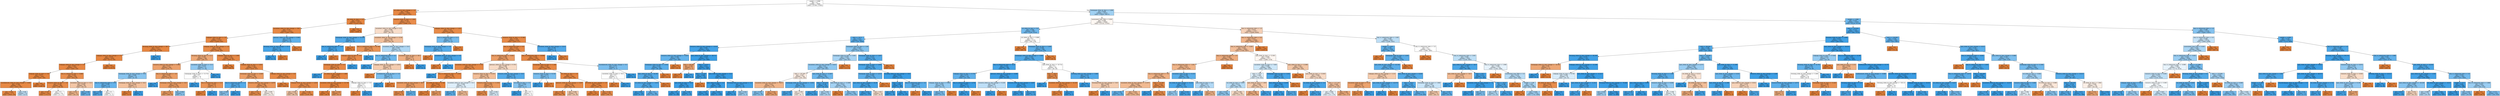 digraph Tree {
node [shape=box, style="filled", color="black"] ;
0 [label="weight <= 0.998\ngini = 0.5\nsamples = 74806\nvalue = [37403, 37403]", fillcolor="#e5813900"] ;
1 [label="url_clicks_by_days_change <= 1.0\ngini = 0.091\nsamples = 19483\nvalue = [18551, 932]", fillcolor="#e58139f2"] ;
0 -> 1 [labeldistance=2.5, labelangle=45, headlabel="True"] ;
2 [label="url_clicks_by_days <= 0.0\ngini = 0.078\nsamples = 16213\nvalue = [15555, 658]", fillcolor="#e58139f4"] ;
1 -> 2 ;
3 [label="oucontent_clicks_by_days_change <= 98.5\ngini = 0.107\nsamples = 11615\nvalue = [10957, 658]", fillcolor="#e58139f0"] ;
2 -> 3 ;
4 [label="subpage_clicks_by_days <= 2.0\ngini = 0.105\nsamples = 11597\nvalue = [10954, 643]", fillcolor="#e58139f0"] ;
3 -> 4 ;
5 [label="forumng_clicks_by_days_change <= 88.5\ngini = 0.077\nsamples = 6433\nvalue = [6174, 259]", fillcolor="#e58139f4"] ;
4 -> 5 ;
6 [label="subpage_clicks_by_days_change <= 1.0\ngini = 0.076\nsamples = 6430\nvalue = [6174, 256]", fillcolor="#e58139f4"] ;
5 -> 6 ;
7 [label="subpage_clicks_by_days_change <= 1.0\ngini = 0.092\nsamples = 5297\nvalue = [5041, 256]", fillcolor="#e58139f2"] ;
6 -> 7 ;
8 [label="subpage_clicks_by_days <= 0.0\ngini = 0.071\nsamples = 4347\nvalue = [4187, 160]", fillcolor="#e58139f5"] ;
7 -> 8 ;
9 [label="oucollaborate_clicks_by_days_change <= 0.982\ngini = 0.108\nsamples = 2782\nvalue = [2622, 160]", fillcolor="#e58139ef"] ;
8 -> 9 ;
10 [label="gini = 0.105\nsamples = 2772\nvalue = [2618, 154]", fillcolor="#e58139f0"] ;
9 -> 10 ;
11 [label="gini = 0.48\nsamples = 10\nvalue = [4, 6]", fillcolor="#399de555"] ;
9 -> 11 ;
12 [label="gini = 0.0\nsamples = 1565\nvalue = [1565, 0]", fillcolor="#e58139ff"] ;
8 -> 12 ;
13 [label="due_vs_submission_date <= 6.866\ngini = 0.182\nsamples = 950\nvalue = [854, 96]", fillcolor="#e58139e2"] ;
7 -> 13 ;
14 [label="resource_clicks_by_days <= 3.0\ngini = 0.138\nsamples = 860\nvalue = [796, 64]", fillcolor="#e58139ea"] ;
13 -> 14 ;
15 [label="gini = 0.107\nsamples = 826\nvalue = [779, 47]", fillcolor="#e58139f0"] ;
14 -> 15 ;
16 [label="gini = 0.5\nsamples = 34\nvalue = [17, 17]", fillcolor="#e5813900"] ;
14 -> 16 ;
17 [label="oucontent_clicks_by_days <= 15.5\ngini = 0.458\nsamples = 90\nvalue = [58, 32]", fillcolor="#e5813972"] ;
13 -> 17 ;
18 [label="gini = 0.413\nsamples = 79\nvalue = [56, 23]", fillcolor="#e5813996"] ;
17 -> 18 ;
19 [label="gini = 0.298\nsamples = 11\nvalue = [2, 9]", fillcolor="#399de5c6"] ;
17 -> 19 ;
20 [label="gini = 0.0\nsamples = 1133\nvalue = [1133, 0]", fillcolor="#e58139ff"] ;
6 -> 20 ;
21 [label="gini = 0.0\nsamples = 3\nvalue = [0, 3]", fillcolor="#399de5ff"] ;
5 -> 21 ;
22 [label="subpage_clicks_by_days_change <= 2.0\ngini = 0.138\nsamples = 5164\nvalue = [4780, 384]", fillcolor="#e58139eb"] ;
4 -> 22 ;
23 [label="forumng_clicks_by_days <= 11.5\ngini = 0.361\nsamples = 368\nvalue = [281, 87]", fillcolor="#e58139b0"] ;
22 -> 23 ;
24 [label="resource_clicks_by_days_change <= 0.064\ngini = 0.327\nsamples = 345\nvalue = [274, 71]", fillcolor="#e58139bd"] ;
23 -> 24 ;
25 [label="homepage_clicks_by_days_change <= 13.0\ngini = 0.408\nsamples = 14\nvalue = [4, 10]", fillcolor="#399de599"] ;
24 -> 25 ;
26 [label="due_vs_submission_date <= 12.0\ngini = 0.298\nsamples = 11\nvalue = [2, 9]", fillcolor="#399de5c6"] ;
25 -> 26 ;
27 [label="gini = 0.198\nsamples = 9\nvalue = [1, 8]", fillcolor="#399de5df"] ;
26 -> 27 ;
28 [label="gini = 0.5\nsamples = 2\nvalue = [1, 1]", fillcolor="#e5813900"] ;
26 -> 28 ;
29 [label="homepage_clicks_by_days_change <= 16.5\ngini = 0.444\nsamples = 3\nvalue = [2, 1]", fillcolor="#e581397f"] ;
25 -> 29 ;
30 [label="gini = 0.0\nsamples = 2\nvalue = [2, 0]", fillcolor="#e58139ff"] ;
29 -> 30 ;
31 [label="gini = 0.0\nsamples = 1\nvalue = [0, 1]", fillcolor="#399de5ff"] ;
29 -> 31 ;
32 [label="due_vs_submission_date <= -3.0\ngini = 0.301\nsamples = 331\nvalue = [270, 61]", fillcolor="#e58139c5"] ;
24 -> 32 ;
33 [label="gini = 0.0\nsamples = 3\nvalue = [0, 3]", fillcolor="#399de5ff"] ;
32 -> 33 ;
34 [label="homepage_clicks_by_days_change <= 26.5\ngini = 0.291\nsamples = 328\nvalue = [270, 58]", fillcolor="#e58139c8"] ;
32 -> 34 ;
35 [label="gini = 0.276\nsamples = 321\nvalue = [268, 53]", fillcolor="#e58139cd"] ;
34 -> 35 ;
36 [label="gini = 0.408\nsamples = 7\nvalue = [2, 5]", fillcolor="#399de599"] ;
34 -> 36 ;
37 [label="oucontent_clicks_by_days <= 12.5\ngini = 0.423\nsamples = 23\nvalue = [7, 16]", fillcolor="#399de58f"] ;
23 -> 37 ;
38 [label="homepage_clicks_by_days <= 15.723\ngini = 0.5\nsamples = 14\nvalue = [7, 7]", fillcolor="#e5813900"] ;
37 -> 38 ;
39 [label="gini = 0.0\nsamples = 6\nvalue = [0, 6]", fillcolor="#399de5ff"] ;
38 -> 39 ;
40 [label="due_vs_submission_date <= 12.0\ngini = 0.219\nsamples = 8\nvalue = [7, 1]", fillcolor="#e58139db"] ;
38 -> 40 ;
41 [label="gini = 0.0\nsamples = 7\nvalue = [7, 0]", fillcolor="#e58139ff"] ;
40 -> 41 ;
42 [label="gini = 0.0\nsamples = 1\nvalue = [0, 1]", fillcolor="#399de5ff"] ;
40 -> 42 ;
43 [label="gini = 0.0\nsamples = 9\nvalue = [0, 9]", fillcolor="#399de5ff"] ;
37 -> 43 ;
44 [label="subpage_clicks_by_days <= 2.999\ngini = 0.116\nsamples = 4796\nvalue = [4499, 297]", fillcolor="#e58139ee"] ;
22 -> 44 ;
45 [label="gini = 0.0\nsamples = 966\nvalue = [966, 0]", fillcolor="#e58139ff"] ;
44 -> 45 ;
46 [label="subpage_clicks_by_days <= 3.003\ngini = 0.143\nsamples = 3830\nvalue = [3533, 297]", fillcolor="#e58139ea"] ;
44 -> 46 ;
47 [label="homepage_clicks_by_days <= 4.049\ngini = 0.301\nsamples = 304\nvalue = [248, 56]", fillcolor="#e58139c5"] ;
46 -> 47 ;
48 [label="due_vs_submission_date <= 1.5\ngini = 0.219\nsamples = 16\nvalue = [2, 14]", fillcolor="#399de5db"] ;
47 -> 48 ;
49 [label="gini = 0.408\nsamples = 7\nvalue = [2, 5]", fillcolor="#399de599"] ;
48 -> 49 ;
50 [label="gini = 0.0\nsamples = 9\nvalue = [0, 9]", fillcolor="#399de5ff"] ;
48 -> 50 ;
51 [label="resource_clicks_by_days_change <= 4.978\ngini = 0.249\nsamples = 288\nvalue = [246, 42]", fillcolor="#e58139d3"] ;
47 -> 51 ;
52 [label="gini = 0.157\nsamples = 244\nvalue = [223, 21]", fillcolor="#e58139e7"] ;
51 -> 52 ;
53 [label="gini = 0.499\nsamples = 44\nvalue = [23, 21]", fillcolor="#e5813916"] ;
51 -> 53 ;
54 [label="subpage_clicks_by_days_change <= 4.0\ngini = 0.127\nsamples = 3526\nvalue = [3285, 241]", fillcolor="#e58139ec"] ;
46 -> 54 ;
55 [label="gini = 0.0\nsamples = 650\nvalue = [650, 0]", fillcolor="#e58139ff"] ;
54 -> 55 ;
56 [label="subpage_clicks_by_days_change <= 4.003\ngini = 0.154\nsamples = 2876\nvalue = [2635, 241]", fillcolor="#e58139e8"] ;
54 -> 56 ;
57 [label="gini = 0.458\nsamples = 149\nvalue = [96, 53]", fillcolor="#e5813972"] ;
56 -> 57 ;
58 [label="gini = 0.128\nsamples = 2727\nvalue = [2539, 188]", fillcolor="#e58139ec"] ;
56 -> 58 ;
59 [label="glossary_clicks_by_days_change <= 0.985\ngini = 0.278\nsamples = 18\nvalue = [3, 15]", fillcolor="#399de5cc"] ;
3 -> 59 ;
60 [label="forumng_clicks_by_days_change <= 67.0\ngini = 0.117\nsamples = 16\nvalue = [1, 15]", fillcolor="#399de5ee"] ;
59 -> 60 ;
61 [label="gini = 0.0\nsamples = 15\nvalue = [0, 15]", fillcolor="#399de5ff"] ;
60 -> 61 ;
62 [label="gini = 0.0\nsamples = 1\nvalue = [1, 0]", fillcolor="#e58139ff"] ;
60 -> 62 ;
63 [label="gini = 0.0\nsamples = 2\nvalue = [2, 0]", fillcolor="#e58139ff"] ;
59 -> 63 ;
64 [label="gini = 0.0\nsamples = 4598\nvalue = [4598, 0]", fillcolor="#e58139ff"] ;
2 -> 64 ;
65 [label="resource_clicks_by_days <= 1.001\ngini = 0.154\nsamples = 3270\nvalue = [2996, 274]", fillcolor="#e58139e8"] ;
1 -> 65 ;
66 [label="oucontent_clicks_by_days_change <= 4.5\ngini = 0.488\nsamples = 104\nvalue = [60, 44]", fillcolor="#e5813944"] ;
65 -> 66 ;
67 [label="homepage_clicks_by_days_change <= 23.109\ngini = 0.208\nsamples = 17\nvalue = [2, 15]", fillcolor="#399de5dd"] ;
66 -> 67 ;
68 [label="due_vs_submission_date <= 15.0\ngini = 0.117\nsamples = 16\nvalue = [1, 15]", fillcolor="#399de5ee"] ;
67 -> 68 ;
69 [label="gini = 0.0\nsamples = 15\nvalue = [0, 15]", fillcolor="#399de5ff"] ;
68 -> 69 ;
70 [label="gini = 0.0\nsamples = 1\nvalue = [1, 0]", fillcolor="#e58139ff"] ;
68 -> 70 ;
71 [label="gini = 0.0\nsamples = 1\nvalue = [1, 0]", fillcolor="#e58139ff"] ;
67 -> 71 ;
72 [label="oucontent_clicks_by_days_change <= 12.94\ngini = 0.444\nsamples = 87\nvalue = [58, 29]", fillcolor="#e581397f"] ;
66 -> 72 ;
73 [label="due_vs_submission_date <= 10.744\ngini = 0.233\nsamples = 52\nvalue = [45, 7]", fillcolor="#e58139d7"] ;
72 -> 73 ;
74 [label="subpage_clicks_by_days <= 9.0\ngini = 0.15\nsamples = 49\nvalue = [45, 4]", fillcolor="#e58139e8"] ;
73 -> 74 ;
75 [label="homepage_clicks_by_days <= 3.5\ngini = 0.117\nsamples = 48\nvalue = [45, 3]", fillcolor="#e58139ee"] ;
74 -> 75 ;
76 [label="gini = 0.0\nsamples = 1\nvalue = [0, 1]", fillcolor="#399de5ff"] ;
75 -> 76 ;
77 [label="url_clicks_by_days_change <= 1.988\ngini = 0.081\nsamples = 47\nvalue = [45, 2]", fillcolor="#e58139f4"] ;
75 -> 77 ;
78 [label="oucontent_clicks_by_days_change <= 10.756\ngini = 0.043\nsamples = 45\nvalue = [44, 1]", fillcolor="#e58139f9"] ;
77 -> 78 ;
79 [label="gini = 0.0\nsamples = 38\nvalue = [38, 0]", fillcolor="#e58139ff"] ;
78 -> 79 ;
80 [label="gini = 0.245\nsamples = 7\nvalue = [6, 1]", fillcolor="#e58139d4"] ;
78 -> 80 ;
81 [label="subpage_clicks_by_days <= 3.0\ngini = 0.5\nsamples = 2\nvalue = [1, 1]", fillcolor="#e5813900"] ;
77 -> 81 ;
82 [label="gini = 0.0\nsamples = 1\nvalue = [1, 0]", fillcolor="#e58139ff"] ;
81 -> 82 ;
83 [label="gini = 0.0\nsamples = 1\nvalue = [0, 1]", fillcolor="#399de5ff"] ;
81 -> 83 ;
84 [label="gini = 0.0\nsamples = 1\nvalue = [0, 1]", fillcolor="#399de5ff"] ;
74 -> 84 ;
85 [label="gini = 0.0\nsamples = 3\nvalue = [0, 3]", fillcolor="#399de5ff"] ;
73 -> 85 ;
86 [label="oucontent_clicks_by_days_change <= 33.0\ngini = 0.467\nsamples = 35\nvalue = [13, 22]", fillcolor="#399de568"] ;
72 -> 86 ;
87 [label="due_vs_submission_date <= 4.5\ngini = 0.33\nsamples = 24\nvalue = [5, 19]", fillcolor="#399de5bc"] ;
86 -> 87 ;
88 [label="gini = 0.0\nsamples = 16\nvalue = [0, 16]", fillcolor="#399de5ff"] ;
87 -> 88 ;
89 [label="subpage_clicks_by_days_change <= 4.935\ngini = 0.469\nsamples = 8\nvalue = [5, 3]", fillcolor="#e5813966"] ;
87 -> 89 ;
90 [label="gini = 0.0\nsamples = 4\nvalue = [4, 0]", fillcolor="#e58139ff"] ;
89 -> 90 ;
91 [label="oucollaborate_clicks_by_days <= 2.0\ngini = 0.375\nsamples = 4\nvalue = [1, 3]", fillcolor="#399de5aa"] ;
89 -> 91 ;
92 [label="gini = 0.0\nsamples = 3\nvalue = [0, 3]", fillcolor="#399de5ff"] ;
91 -> 92 ;
93 [label="gini = 0.0\nsamples = 1\nvalue = [1, 0]", fillcolor="#e58139ff"] ;
91 -> 93 ;
94 [label="oucontent_clicks_by_days <= 49.5\ngini = 0.397\nsamples = 11\nvalue = [8, 3]", fillcolor="#e581399f"] ;
86 -> 94 ;
95 [label="gini = 0.0\nsamples = 8\nvalue = [8, 0]", fillcolor="#e58139ff"] ;
94 -> 95 ;
96 [label="gini = 0.0\nsamples = 3\nvalue = [0, 3]", fillcolor="#399de5ff"] ;
94 -> 96 ;
97 [label="subpage_clicks_by_days_change <= 1.022\ngini = 0.135\nsamples = 3166\nvalue = [2936, 230]", fillcolor="#e58139eb"] ;
65 -> 97 ;
98 [label="due_vs_submission_date <= 11.5\ngini = 0.36\nsamples = 17\nvalue = [4, 13]", fillcolor="#399de5b1"] ;
97 -> 98 ;
99 [label="homepage_clicks_by_days_change <= 2.0\ngini = 0.231\nsamples = 15\nvalue = [2, 13]", fillcolor="#399de5d8"] ;
98 -> 99 ;
100 [label="gini = 0.0\nsamples = 1\nvalue = [1, 0]", fillcolor="#e58139ff"] ;
99 -> 100 ;
101 [label="oucontent_clicks_by_days_change <= 3.0\ngini = 0.133\nsamples = 14\nvalue = [1, 13]", fillcolor="#399de5eb"] ;
99 -> 101 ;
102 [label="gini = 0.0\nsamples = 1\nvalue = [1, 0]", fillcolor="#e58139ff"] ;
101 -> 102 ;
103 [label="gini = 0.0\nsamples = 13\nvalue = [0, 13]", fillcolor="#399de5ff"] ;
101 -> 103 ;
104 [label="gini = 0.0\nsamples = 2\nvalue = [2, 0]", fillcolor="#e58139ff"] ;
98 -> 104 ;
105 [label="resource_clicks_by_days <= 37.965\ngini = 0.128\nsamples = 3149\nvalue = [2932, 217]", fillcolor="#e58139ec"] ;
97 -> 105 ;
106 [label="due_vs_submission_date <= 0.0\ngini = 0.124\nsamples = 3140\nvalue = [2931, 209]", fillcolor="#e58139ed"] ;
105 -> 106 ;
107 [label="due_vs_submission_date <= -0.001\ngini = 0.299\nsamples = 290\nvalue = [237, 53]", fillcolor="#e58139c6"] ;
106 -> 107 ;
108 [label="oucontent_clicks_by_days_change <= 1.759\ngini = 0.125\nsamples = 194\nvalue = [181, 13]", fillcolor="#e58139ed"] ;
107 -> 108 ;
109 [label="gini = 0.0\nsamples = 2\nvalue = [0, 2]", fillcolor="#399de5ff"] ;
108 -> 109 ;
110 [label="due_vs_submission_date <= -2.935\ngini = 0.108\nsamples = 192\nvalue = [181, 11]", fillcolor="#e58139f0"] ;
108 -> 110 ;
111 [label="oucontent_clicks_by_days_change <= 40.5\ngini = 0.291\nsamples = 51\nvalue = [42, 9]", fillcolor="#e58139c8"] ;
110 -> 111 ;
112 [label="gini = 0.162\nsamples = 45\nvalue = [41, 4]", fillcolor="#e58139e6"] ;
111 -> 112 ;
113 [label="gini = 0.278\nsamples = 6\nvalue = [1, 5]", fillcolor="#399de5cc"] ;
111 -> 113 ;
114 [label="url_clicks_by_days <= 3.749\ngini = 0.028\nsamples = 141\nvalue = [139, 2]", fillcolor="#e58139fb"] ;
110 -> 114 ;
115 [label="gini = 0.015\nsamples = 135\nvalue = [134, 1]", fillcolor="#e58139fd"] ;
114 -> 115 ;
116 [label="gini = 0.278\nsamples = 6\nvalue = [5, 1]", fillcolor="#e58139cc"] ;
114 -> 116 ;
117 [label="glossary_clicks_by_days_change <= 0.761\ngini = 0.486\nsamples = 96\nvalue = [56, 40]", fillcolor="#e5813949"] ;
107 -> 117 ;
118 [label="resource_clicks_by_days <= 8.102\ngini = 0.439\nsamples = 80\nvalue = [54, 26]", fillcolor="#e5813984"] ;
117 -> 118 ;
119 [label="oucontent_clicks_by_days_change <= 25.5\ngini = 0.496\nsamples = 33\nvalue = [15, 18]", fillcolor="#399de52a"] ;
118 -> 119 ;
120 [label="gini = 0.245\nsamples = 14\nvalue = [2, 12]", fillcolor="#399de5d4"] ;
119 -> 120 ;
121 [label="gini = 0.432\nsamples = 19\nvalue = [13, 6]", fillcolor="#e5813989"] ;
119 -> 121 ;
122 [label="resource_clicks_by_days <= 11.924\ngini = 0.282\nsamples = 47\nvalue = [39, 8]", fillcolor="#e58139cb"] ;
118 -> 122 ;
123 [label="gini = 0.145\nsamples = 38\nvalue = [35, 3]", fillcolor="#e58139e9"] ;
122 -> 123 ;
124 [label="gini = 0.494\nsamples = 9\nvalue = [4, 5]", fillcolor="#399de533"] ;
122 -> 124 ;
125 [label="resource_clicks_by_days_change <= 10.5\ngini = 0.219\nsamples = 16\nvalue = [2, 14]", fillcolor="#399de5db"] ;
117 -> 125 ;
126 [label="gini = 0.0\nsamples = 9\nvalue = [0, 9]", fillcolor="#399de5ff"] ;
125 -> 126 ;
127 [label="url_clicks_by_days <= 3.5\ngini = 0.408\nsamples = 7\nvalue = [2, 5]", fillcolor="#399de599"] ;
125 -> 127 ;
128 [label="gini = 0.0\nsamples = 3\nvalue = [0, 3]", fillcolor="#399de5ff"] ;
127 -> 128 ;
129 [label="gini = 0.5\nsamples = 4\nvalue = [2, 2]", fillcolor="#e5813900"] ;
127 -> 129 ;
130 [label="due_vs_submission_date <= 18.984\ngini = 0.103\nsamples = 2850\nvalue = [2694, 156]", fillcolor="#e58139f0"] ;
106 -> 130 ;
131 [label="homepage_clicks_by_days <= 1.148\ngini = 0.102\nsamples = 2846\nvalue = [2693, 153]", fillcolor="#e58139f1"] ;
130 -> 131 ;
132 [label="resource_clicks_by_days <= 6.158\ngini = 0.375\nsamples = 4\nvalue = [1, 3]", fillcolor="#399de5aa"] ;
131 -> 132 ;
133 [label="gini = 0.0\nsamples = 3\nvalue = [0, 3]", fillcolor="#399de5ff"] ;
132 -> 133 ;
134 [label="gini = 0.0\nsamples = 1\nvalue = [1, 0]", fillcolor="#e58139ff"] ;
132 -> 134 ;
135 [label="url_clicks_by_days <= 1.0\ngini = 0.1\nsamples = 2842\nvalue = [2692, 150]", fillcolor="#e58139f1"] ;
131 -> 135 ;
136 [label="glossary_clicks_by_days_change <= 0.997\ngini = 0.155\nsamples = 934\nvalue = [855, 79]", fillcolor="#e58139e7"] ;
135 -> 136 ;
137 [label="gini = 0.125\nsamples = 880\nvalue = [821, 59]", fillcolor="#e58139ed"] ;
136 -> 137 ;
138 [label="gini = 0.466\nsamples = 54\nvalue = [34, 20]", fillcolor="#e5813969"] ;
136 -> 138 ;
139 [label="url_clicks_by_days_change <= 2.0\ngini = 0.072\nsamples = 1908\nvalue = [1837, 71]", fillcolor="#e58139f5"] ;
135 -> 139 ;
140 [label="gini = 0.0\nsamples = 1077\nvalue = [1077, 0]", fillcolor="#e58139ff"] ;
139 -> 140 ;
141 [label="gini = 0.156\nsamples = 831\nvalue = [760, 71]", fillcolor="#e58139e7"] ;
139 -> 141 ;
142 [label="oucollaborate_clicks_by_days_change <= 0.5\ngini = 0.375\nsamples = 4\nvalue = [1, 3]", fillcolor="#399de5aa"] ;
130 -> 142 ;
143 [label="oucontent_clicks_by_days <= 93.5\ngini = 0.5\nsamples = 2\nvalue = [1, 1]", fillcolor="#e5813900"] ;
142 -> 143 ;
144 [label="gini = 0.0\nsamples = 1\nvalue = [1, 0]", fillcolor="#e58139ff"] ;
143 -> 144 ;
145 [label="gini = 0.0\nsamples = 1\nvalue = [0, 1]", fillcolor="#399de5ff"] ;
143 -> 145 ;
146 [label="gini = 0.0\nsamples = 2\nvalue = [0, 2]", fillcolor="#399de5ff"] ;
142 -> 146 ;
147 [label="oucontent_clicks_by_days_change <= 210.0\ngini = 0.198\nsamples = 9\nvalue = [1, 8]", fillcolor="#399de5df"] ;
105 -> 147 ;
148 [label="gini = 0.0\nsamples = 8\nvalue = [0, 8]", fillcolor="#399de5ff"] ;
147 -> 148 ;
149 [label="gini = 0.0\nsamples = 1\nvalue = [1, 0]", fillcolor="#e58139ff"] ;
147 -> 149 ;
150 [label="homepage_clicks_by_days <= 5.999\ngini = 0.449\nsamples = 55323\nvalue = [18852, 36471]", fillcolor="#399de57b"] ;
0 -> 150 [labeldistance=2.5, labelangle=-45, headlabel="False"] ;
151 [label="assessment_type_TMA <= 0.004\ngini = 0.499\nsamples = 23484\nvalue = [12132, 11352]", fillcolor="#e5813910"] ;
150 -> 151 ;
152 [label="url_clicks_by_days <= 0.0\ngini = 0.346\nsamples = 5807\nvalue = [1293, 4514]", fillcolor="#399de5b6"] ;
151 -> 152 ;
153 [label="date <= 141.5\ngini = 0.257\nsamples = 4637\nvalue = [701, 3936]", fillcolor="#399de5d2"] ;
152 -> 153 ;
154 [label="resource_clicks_by_days_change <= -0.016\ngini = 0.091\nsamples = 2610\nvalue = [125, 2485]", fillcolor="#399de5f2"] ;
153 -> 154 ;
155 [label="resource_clicks_by_days_change <= -0.992\ngini = 0.296\nsamples = 593\nvalue = [107, 486]", fillcolor="#399de5c7"] ;
154 -> 155 ;
156 [label="homepage_clicks_by_days <= 5.054\ngini = 0.245\nsamples = 567\nvalue = [81, 486]", fillcolor="#399de5d4"] ;
155 -> 156 ;
157 [label="quiz_clicks_by_days <= 34.305\ngini = 0.215\nsamples = 554\nvalue = [68, 486]", fillcolor="#399de5db"] ;
156 -> 157 ;
158 [label="url_clicks_by_days_change <= -0.935\ngini = 0.201\nsamples = 548\nvalue = [62, 486]", fillcolor="#399de5de"] ;
157 -> 158 ;
159 [label="gini = 0.067\nsamples = 260\nvalue = [9, 251]", fillcolor="#399de5f6"] ;
158 -> 159 ;
160 [label="gini = 0.3\nsamples = 288\nvalue = [53, 235]", fillcolor="#399de5c5"] ;
158 -> 160 ;
161 [label="gini = 0.0\nsamples = 6\nvalue = [6, 0]", fillcolor="#e58139ff"] ;
157 -> 161 ;
162 [label="gini = 0.0\nsamples = 13\nvalue = [13, 0]", fillcolor="#e58139ff"] ;
156 -> 162 ;
163 [label="gini = 0.0\nsamples = 26\nvalue = [26, 0]", fillcolor="#e58139ff"] ;
155 -> 163 ;
164 [label="quiz_clicks_by_days_change <= -39.711\ngini = 0.018\nsamples = 2017\nvalue = [18, 1999]", fillcolor="#399de5fd"] ;
154 -> 164 ;
165 [label="date <= 90.392\ngini = 0.346\nsamples = 9\nvalue = [7, 2]", fillcolor="#e58139b6"] ;
164 -> 165 ;
166 [label="gini = 0.0\nsamples = 7\nvalue = [7, 0]", fillcolor="#e58139ff"] ;
165 -> 166 ;
167 [label="gini = 0.0\nsamples = 2\nvalue = [0, 2]", fillcolor="#399de5ff"] ;
165 -> 167 ;
168 [label="date <= 53.817\ngini = 0.011\nsamples = 2008\nvalue = [11, 1997]", fillcolor="#399de5fe"] ;
164 -> 168 ;
169 [label="date <= 47.455\ngini = 0.049\nsamples = 197\nvalue = [5, 192]", fillcolor="#399de5f8"] ;
168 -> 169 ;
170 [label="quiz_clicks_by_days <= 18.5\ngini = 0.01\nsamples = 193\nvalue = [1, 192]", fillcolor="#399de5fe"] ;
169 -> 170 ;
171 [label="gini = 0.0\nsamples = 169\nvalue = [0, 169]", fillcolor="#399de5ff"] ;
170 -> 171 ;
172 [label="gini = 0.08\nsamples = 24\nvalue = [1, 23]", fillcolor="#399de5f4"] ;
170 -> 172 ;
173 [label="gini = 0.0\nsamples = 4\nvalue = [4, 0]", fillcolor="#e58139ff"] ;
169 -> 173 ;
174 [label="quiz_clicks_by_days_change <= 23.5\ngini = 0.007\nsamples = 1811\nvalue = [6, 1805]", fillcolor="#399de5fe"] ;
168 -> 174 ;
175 [label="quiz_clicks_by_days <= 4.5\ngini = 0.006\nsamples = 1786\nvalue = [5, 1781]", fillcolor="#399de5fe"] ;
174 -> 175 ;
176 [label="gini = 0.012\nsamples = 643\nvalue = [4, 639]", fillcolor="#399de5fd"] ;
175 -> 176 ;
177 [label="gini = 0.002\nsamples = 1143\nvalue = [1, 1142]", fillcolor="#399de5ff"] ;
175 -> 177 ;
178 [label="forumng_clicks_by_days_change <= 4.5\ngini = 0.077\nsamples = 25\nvalue = [1, 24]", fillcolor="#399de5f4"] ;
174 -> 178 ;
179 [label="gini = 0.0\nsamples = 22\nvalue = [0, 22]", fillcolor="#399de5ff"] ;
178 -> 179 ;
180 [label="gini = 0.444\nsamples = 3\nvalue = [1, 2]", fillcolor="#399de57f"] ;
178 -> 180 ;
181 [label="homepage_clicks_by_days <= 3.99\ngini = 0.407\nsamples = 2027\nvalue = [576, 1451]", fillcolor="#399de59a"] ;
153 -> 181 ;
182 [label="homepage_clicks_by_days <= 3.001\ngini = 0.459\nsamples = 1401\nvalue = [500, 901]", fillcolor="#399de571"] ;
181 -> 182 ;
183 [label="oucontent_clicks_by_days_change <= -0.021\ngini = 0.42\nsamples = 1288\nvalue = [387, 901]", fillcolor="#399de591"] ;
182 -> 183 ;
184 [label="date <= 207.603\ngini = 0.497\nsamples = 356\nvalue = [192, 164]", fillcolor="#e5813925"] ;
183 -> 184 ;
185 [label="oucontent_clicks_by_days_change <= -8.875\ngini = 0.413\nsamples = 250\nvalue = [177, 73]", fillcolor="#e5813996"] ;
184 -> 185 ;
186 [label="gini = 0.397\nsamples = 44\nvalue = [12, 32]", fillcolor="#399de59f"] ;
185 -> 186 ;
187 [label="gini = 0.319\nsamples = 206\nvalue = [165, 41]", fillcolor="#e58139c0"] ;
185 -> 187 ;
188 [label="homepage_clicks_by_days_change <= -0.935\ngini = 0.243\nsamples = 106\nvalue = [15, 91]", fillcolor="#399de5d5"] ;
184 -> 188 ;
189 [label="gini = 0.142\nsamples = 91\nvalue = [7, 84]", fillcolor="#399de5ea"] ;
188 -> 189 ;
190 [label="gini = 0.498\nsamples = 15\nvalue = [8, 7]", fillcolor="#e5813920"] ;
188 -> 190 ;
191 [label="quiz_clicks_by_days <= 12.007\ngini = 0.331\nsamples = 932\nvalue = [195, 737]", fillcolor="#399de5bc"] ;
183 -> 191 ;
192 [label="date <= 197.614\ngini = 0.139\nsamples = 478\nvalue = [36, 442]", fillcolor="#399de5ea"] ;
191 -> 192 ;
193 [label="gini = 0.073\nsamples = 423\nvalue = [16, 407]", fillcolor="#399de5f5"] ;
192 -> 193 ;
194 [label="gini = 0.463\nsamples = 55\nvalue = [20, 35]", fillcolor="#399de56d"] ;
192 -> 194 ;
195 [label="quiz_clicks_by_days <= 12.999\ngini = 0.455\nsamples = 454\nvalue = [159, 295]", fillcolor="#399de576"] ;
191 -> 195 ;
196 [label="gini = 0.0\nsamples = 45\nvalue = [45, 0]", fillcolor="#e58139ff"] ;
195 -> 196 ;
197 [label="gini = 0.402\nsamples = 409\nvalue = [114, 295]", fillcolor="#399de59c"] ;
195 -> 197 ;
198 [label="gini = 0.0\nsamples = 113\nvalue = [113, 0]", fillcolor="#e58139ff"] ;
182 -> 198 ;
199 [label="homepage_clicks_by_days <= 5.007\ngini = 0.213\nsamples = 626\nvalue = [76, 550]", fillcolor="#399de5dc"] ;
181 -> 199 ;
200 [label="homepage_clicks_by_days <= 4.995\ngini = 0.163\nsamples = 604\nvalue = [54, 550]", fillcolor="#399de5e6"] ;
199 -> 200 ;
201 [label="homepage_clicks_by_days <= 4.013\ngini = 0.265\nsamples = 331\nvalue = [52, 279]", fillcolor="#399de5cf"] ;
200 -> 201 ;
202 [label="quiz_clicks_by_days_change <= 20.38\ngini = 0.119\nsamples = 298\nvalue = [19, 279]", fillcolor="#399de5ee"] ;
201 -> 202 ;
203 [label="gini = 0.074\nsamples = 284\nvalue = [11, 273]", fillcolor="#399de5f5"] ;
202 -> 203 ;
204 [label="gini = 0.49\nsamples = 14\nvalue = [8, 6]", fillcolor="#e5813940"] ;
202 -> 204 ;
205 [label="gini = 0.0\nsamples = 33\nvalue = [33, 0]", fillcolor="#e58139ff"] ;
201 -> 205 ;
206 [label="forumng_clicks_by_days_change <= 19.0\ngini = 0.015\nsamples = 273\nvalue = [2, 271]", fillcolor="#399de5fd"] ;
200 -> 206 ;
207 [label="date <= 155.5\ngini = 0.007\nsamples = 266\nvalue = [1, 265]", fillcolor="#399de5fe"] ;
206 -> 207 ;
208 [label="gini = 0.056\nsamples = 35\nvalue = [1, 34]", fillcolor="#399de5f8"] ;
207 -> 208 ;
209 [label="gini = 0.0\nsamples = 231\nvalue = [0, 231]", fillcolor="#399de5ff"] ;
207 -> 209 ;
210 [label="due_vs_submission_date <= -3.5\ngini = 0.245\nsamples = 7\nvalue = [1, 6]", fillcolor="#399de5d4"] ;
206 -> 210 ;
211 [label="gini = 0.0\nsamples = 1\nvalue = [1, 0]", fillcolor="#e58139ff"] ;
210 -> 211 ;
212 [label="gini = 0.0\nsamples = 6\nvalue = [0, 6]", fillcolor="#399de5ff"] ;
210 -> 212 ;
213 [label="gini = 0.0\nsamples = 22\nvalue = [22, 0]", fillcolor="#e58139ff"] ;
199 -> 213 ;
214 [label="url_clicks_by_days <= 0.999\ngini = 0.5\nsamples = 1170\nvalue = [592, 578]", fillcolor="#e5813906"] ;
152 -> 214 ;
215 [label="gini = 0.0\nsamples = 482\nvalue = [482, 0]", fillcolor="#e58139ff"] ;
214 -> 215 ;
216 [label="homepage_clicks_by_days <= 5.006\ngini = 0.269\nsamples = 688\nvalue = [110, 578]", fillcolor="#399de5ce"] ;
214 -> 216 ;
217 [label="homepage_clicks_by_days_change <= 3.008\ngini = 0.195\nsamples = 649\nvalue = [71, 578]", fillcolor="#399de5e0"] ;
216 -> 217 ;
218 [label="due_vs_submission_date <= -4.18\ngini = 0.103\nsamples = 569\nvalue = [31, 538]", fillcolor="#399de5f0"] ;
217 -> 218 ;
219 [label="subpage_clicks_by_days <= 0.759\ngini = 0.273\nsamples = 141\nvalue = [23, 118]", fillcolor="#399de5cd"] ;
218 -> 219 ;
220 [label="subpage_clicks_by_days <= 0.062\ngini = 0.434\nsamples = 69\nvalue = [22, 47]", fillcolor="#399de588"] ;
219 -> 220 ;
221 [label="gini = 0.367\nsamples = 62\nvalue = [15, 47]", fillcolor="#399de5ae"] ;
220 -> 221 ;
222 [label="gini = 0.0\nsamples = 7\nvalue = [7, 0]", fillcolor="#e58139ff"] ;
220 -> 222 ;
223 [label="due_vs_submission_date <= -4.792\ngini = 0.027\nsamples = 72\nvalue = [1, 71]", fillcolor="#399de5fb"] ;
219 -> 223 ;
224 [label="gini = 0.0\nsamples = 71\nvalue = [0, 71]", fillcolor="#399de5ff"] ;
223 -> 224 ;
225 [label="gini = 0.0\nsamples = 1\nvalue = [1, 0]", fillcolor="#e58139ff"] ;
223 -> 225 ;
226 [label="glossary_clicks_by_days_change <= -0.086\ngini = 0.037\nsamples = 428\nvalue = [8, 420]", fillcolor="#399de5fa"] ;
218 -> 226 ;
227 [label="resource_clicks_by_days_change <= 0.238\ngini = 0.48\nsamples = 5\nvalue = [2, 3]", fillcolor="#399de555"] ;
226 -> 227 ;
228 [label="gini = 0.0\nsamples = 3\nvalue = [0, 3]", fillcolor="#399de5ff"] ;
227 -> 228 ;
229 [label="gini = 0.0\nsamples = 2\nvalue = [2, 0]", fillcolor="#e58139ff"] ;
227 -> 229 ;
230 [label="resource_clicks_by_days_change <= 0.087\ngini = 0.028\nsamples = 423\nvalue = [6, 417]", fillcolor="#399de5fb"] ;
226 -> 230 ;
231 [label="gini = 0.006\nsamples = 348\nvalue = [1, 347]", fillcolor="#399de5fe"] ;
230 -> 231 ;
232 [label="gini = 0.124\nsamples = 75\nvalue = [5, 70]", fillcolor="#399de5ed"] ;
230 -> 232 ;
233 [label="quiz_clicks_by_days <= 10.714\ngini = 0.5\nsamples = 80\nvalue = [40, 40]", fillcolor="#e5813900"] ;
217 -> 233 ;
234 [label="date <= 106.5\ngini = 0.184\nsamples = 39\nvalue = [35, 4]", fillcolor="#e58139e2"] ;
233 -> 234 ;
235 [label="gini = 0.0\nsamples = 2\nvalue = [0, 2]", fillcolor="#399de5ff"] ;
234 -> 235 ;
236 [label="oucontent_clicks_by_days_change <= 10.193\ngini = 0.102\nsamples = 37\nvalue = [35, 2]", fillcolor="#e58139f0"] ;
234 -> 236 ;
237 [label="gini = 0.054\nsamples = 36\nvalue = [35, 1]", fillcolor="#e58139f8"] ;
236 -> 237 ;
238 [label="gini = 0.0\nsamples = 1\nvalue = [0, 1]", fillcolor="#399de5ff"] ;
236 -> 238 ;
239 [label="forumng_clicks_by_days_change <= 3.088\ngini = 0.214\nsamples = 41\nvalue = [5, 36]", fillcolor="#399de5dc"] ;
233 -> 239 ;
240 [label="gini = 0.0\nsamples = 33\nvalue = [0, 33]", fillcolor="#399de5ff"] ;
239 -> 240 ;
241 [label="forumng_clicks_by_days_change <= 19.0\ngini = 0.469\nsamples = 8\nvalue = [5, 3]", fillcolor="#e5813966"] ;
239 -> 241 ;
242 [label="gini = 0.0\nsamples = 5\nvalue = [5, 0]", fillcolor="#e58139ff"] ;
241 -> 242 ;
243 [label="gini = 0.0\nsamples = 3\nvalue = [0, 3]", fillcolor="#399de5ff"] ;
241 -> 243 ;
244 [label="gini = 0.0\nsamples = 39\nvalue = [39, 0]", fillcolor="#e58139ff"] ;
216 -> 244 ;
245 [label="due_vs_submission_date <= 1.0\ngini = 0.474\nsamples = 17677\nvalue = [10839, 6838]", fillcolor="#e581395e"] ;
151 -> 245 ;
246 [label="due_vs_submission_date <= 0.0\ngini = 0.411\nsamples = 12090\nvalue = [8593, 3497]", fillcolor="#e5813997"] ;
245 -> 246 ;
247 [label="due_vs_submission_date <= -0.001\ngini = 0.441\nsamples = 10661\nvalue = [7164, 3497]", fillcolor="#e5813983"] ;
246 -> 247 ;
248 [label="due_vs_submission_date <= -1.0\ngini = 0.385\nsamples = 7384\nvalue = [5465, 1919]", fillcolor="#e58139a5"] ;
247 -> 248 ;
249 [label="due_vs_submission_date <= -1.001\ngini = 0.413\nsamples = 6572\nvalue = [4653, 1919]", fillcolor="#e5813996"] ;
248 -> 249 ;
250 [label="due_vs_submission_date <= -3.0\ngini = 0.401\nsamples = 6408\nvalue = [4628, 1780]", fillcolor="#e581399d"] ;
249 -> 250 ;
251 [label="oucontent_clicks_by_days_change <= -12.975\ngini = 0.428\nsamples = 5488\nvalue = [3785, 1703]", fillcolor="#e581398c"] ;
250 -> 251 ;
252 [label="gini = 0.291\nsamples = 136\nvalue = [24, 112]", fillcolor="#399de5c8"] ;
251 -> 252 ;
253 [label="gini = 0.418\nsamples = 5352\nvalue = [3761, 1591]", fillcolor="#e5813993"] ;
251 -> 253 ;
254 [label="date <= 13.799\ngini = 0.153\nsamples = 920\nvalue = [843, 77]", fillcolor="#e58139e8"] ;
250 -> 254 ;
255 [label="gini = 0.0\nsamples = 8\nvalue = [0, 8]", fillcolor="#399de5ff"] ;
254 -> 255 ;
256 [label="gini = 0.14\nsamples = 912\nvalue = [843, 69]", fillcolor="#e58139ea"] ;
254 -> 256 ;
257 [label="oucontent_clicks_by_days <= 0.132\ngini = 0.258\nsamples = 164\nvalue = [25, 139]", fillcolor="#399de5d1"] ;
249 -> 257 ;
258 [label="url_clicks_by_days_change <= -0.151\ngini = 0.158\nsamples = 127\nvalue = [11, 116]", fillcolor="#399de5e7"] ;
257 -> 258 ;
259 [label="gini = 0.43\nsamples = 16\nvalue = [5, 11]", fillcolor="#399de58b"] ;
258 -> 259 ;
260 [label="gini = 0.102\nsamples = 111\nvalue = [6, 105]", fillcolor="#399de5f0"] ;
258 -> 260 ;
261 [label="quiz_clicks_by_days <= 6.0\ngini = 0.47\nsamples = 37\nvalue = [14, 23]", fillcolor="#399de564"] ;
257 -> 261 ;
262 [label="gini = 0.1\nsamples = 19\nvalue = [1, 18]", fillcolor="#399de5f1"] ;
261 -> 262 ;
263 [label="gini = 0.401\nsamples = 18\nvalue = [13, 5]", fillcolor="#e581399d"] ;
261 -> 263 ;
264 [label="gini = 0.0\nsamples = 812\nvalue = [812, 0]", fillcolor="#e58139ff"] ;
248 -> 264 ;
265 [label="quiz_clicks_by_days <= 12.001\ngini = 0.499\nsamples = 3277\nvalue = [1699, 1578]", fillcolor="#e5813912"] ;
247 -> 265 ;
266 [label="oucontent_clicks_by_days <= 7.858\ngini = 0.489\nsamples = 1880\nvalue = [802, 1078]", fillcolor="#399de541"] ;
265 -> 266 ;
267 [label="date <= 176.5\ngini = 0.496\nsamples = 1747\nvalue = [793, 954]", fillcolor="#399de52b"] ;
266 -> 267 ;
268 [label="url_clicks_by_days <= 0.007\ngini = 0.474\nsamples = 1266\nvalue = [490, 776]", fillcolor="#399de55e"] ;
267 -> 268 ;
269 [label="gini = 0.421\nsamples = 886\nvalue = [267, 619]", fillcolor="#399de591"] ;
268 -> 269 ;
270 [label="gini = 0.485\nsamples = 380\nvalue = [223, 157]", fillcolor="#e581394b"] ;
268 -> 270 ;
271 [label="quiz_clicks_by_days <= 1.993\ngini = 0.466\nsamples = 481\nvalue = [303, 178]", fillcolor="#e5813969"] ;
267 -> 271 ;
272 [label="gini = 0.386\nsamples = 405\nvalue = [299, 106]", fillcolor="#e58139a5"] ;
271 -> 272 ;
273 [label="gini = 0.1\nsamples = 76\nvalue = [4, 72]", fillcolor="#399de5f1"] ;
271 -> 273 ;
274 [label="homepage_clicks_by_days <= 5.052\ngini = 0.126\nsamples = 133\nvalue = [9, 124]", fillcolor="#399de5ec"] ;
266 -> 274 ;
275 [label="quiz_clicks_by_days <= 6.059\ngini = 0.046\nsamples = 127\nvalue = [3, 124]", fillcolor="#399de5f9"] ;
274 -> 275 ;
276 [label="gini = 0.0\nsamples = 103\nvalue = [0, 103]", fillcolor="#399de5ff"] ;
275 -> 276 ;
277 [label="gini = 0.219\nsamples = 24\nvalue = [3, 21]", fillcolor="#399de5db"] ;
275 -> 277 ;
278 [label="gini = 0.0\nsamples = 6\nvalue = [6, 0]", fillcolor="#e58139ff"] ;
274 -> 278 ;
279 [label="quiz_clicks_by_days <= 12.999\ngini = 0.46\nsamples = 1397\nvalue = [897, 500]", fillcolor="#e5813971"] ;
265 -> 279 ;
280 [label="gini = 0.0\nsamples = 183\nvalue = [183, 0]", fillcolor="#e58139ff"] ;
279 -> 280 ;
281 [label="quiz_clicks_by_days <= 13.002\ngini = 0.484\nsamples = 1214\nvalue = [714, 500]", fillcolor="#e581394c"] ;
279 -> 281 ;
282 [label="url_clicks_by_days_change <= -3.5\ngini = 0.121\nsamples = 155\nvalue = [10, 145]", fillcolor="#399de5ed"] ;
281 -> 282 ;
283 [label="gini = 0.0\nsamples = 1\nvalue = [1, 0]", fillcolor="#e58139ff"] ;
282 -> 283 ;
284 [label="gini = 0.11\nsamples = 154\nvalue = [9, 145]", fillcolor="#399de5ef"] ;
282 -> 284 ;
285 [label="date <= 117.118\ngini = 0.446\nsamples = 1059\nvalue = [704, 355]", fillcolor="#e581397e"] ;
281 -> 285 ;
286 [label="gini = 0.498\nsamples = 335\nvalue = [157, 178]", fillcolor="#399de51e"] ;
285 -> 286 ;
287 [label="gini = 0.369\nsamples = 724\nvalue = [547, 177]", fillcolor="#e58139ac"] ;
285 -> 287 ;
288 [label="gini = 0.0\nsamples = 1429\nvalue = [1429, 0]", fillcolor="#e58139ff"] ;
246 -> 288 ;
289 [label="due_vs_submission_date <= 1.002\ngini = 0.481\nsamples = 5587\nvalue = [2246, 3341]", fillcolor="#399de554"] ;
245 -> 289 ;
290 [label="weight <= 4.957\ngini = 0.281\nsamples = 1656\nvalue = [280, 1376]", fillcolor="#399de5cb"] ;
289 -> 290 ;
291 [label="gini = 0.0\nsamples = 24\nvalue = [24, 0]", fillcolor="#e58139ff"] ;
290 -> 291 ;
292 [label="homepage_clicks_by_days <= 5.005\ngini = 0.265\nsamples = 1632\nvalue = [256, 1376]", fillcolor="#399de5d0"] ;
290 -> 292 ;
293 [label="quiz_clicks_by_days_change <= -42.343\ngini = 0.249\nsamples = 1611\nvalue = [235, 1376]", fillcolor="#399de5d3"] ;
292 -> 293 ;
294 [label="subpage_clicks_by_days_change <= -1.121\ngini = 0.467\nsamples = 62\nvalue = [39, 23]", fillcolor="#e5813969"] ;
293 -> 294 ;
295 [label="oucontent_clicks_by_days <= 11.0\ngini = 0.335\nsamples = 47\nvalue = [37, 10]", fillcolor="#e58139ba"] ;
294 -> 295 ;
296 [label="gini = 0.139\nsamples = 40\nvalue = [37, 3]", fillcolor="#e58139ea"] ;
295 -> 296 ;
297 [label="gini = 0.0\nsamples = 7\nvalue = [0, 7]", fillcolor="#399de5ff"] ;
295 -> 297 ;
298 [label="quiz_clicks_by_days_change <= -42.974\ngini = 0.231\nsamples = 15\nvalue = [2, 13]", fillcolor="#399de5d8"] ;
294 -> 298 ;
299 [label="gini = 0.0\nsamples = 13\nvalue = [0, 13]", fillcolor="#399de5ff"] ;
298 -> 299 ;
300 [label="gini = 0.0\nsamples = 2\nvalue = [2, 0]", fillcolor="#e58139ff"] ;
298 -> 300 ;
301 [label="quiz_clicks_by_days_change <= 6.838\ngini = 0.221\nsamples = 1549\nvalue = [196, 1353]", fillcolor="#399de5da"] ;
293 -> 301 ;
302 [label="date <= 103.0\ngini = 0.176\nsamples = 1411\nvalue = [138, 1273]", fillcolor="#399de5e3"] ;
301 -> 302 ;
303 [label="gini = 0.037\nsamples = 636\nvalue = [12, 624]", fillcolor="#399de5fa"] ;
302 -> 303 ;
304 [label="gini = 0.272\nsamples = 775\nvalue = [126, 649]", fillcolor="#399de5cd"] ;
302 -> 304 ;
305 [label="homepage_clicks_by_days <= 2.962\ngini = 0.487\nsamples = 138\nvalue = [58, 80]", fillcolor="#399de546"] ;
301 -> 305 ;
306 [label="gini = 0.461\nsamples = 75\nvalue = [48, 27]", fillcolor="#e5813970"] ;
305 -> 306 ;
307 [label="gini = 0.267\nsamples = 63\nvalue = [10, 53]", fillcolor="#399de5cf"] ;
305 -> 307 ;
308 [label="gini = 0.0\nsamples = 21\nvalue = [21, 0]", fillcolor="#e58139ff"] ;
292 -> 308 ;
309 [label="due_vs_submission_date <= 2.0\ngini = 0.5\nsamples = 3931\nvalue = [1966, 1965]", fillcolor="#e5813900"] ;
289 -> 309 ;
310 [label="gini = 0.0\nsamples = 638\nvalue = [638, 0]", fillcolor="#e58139ff"] ;
309 -> 310 ;
311 [label="due_vs_submission_date <= 2.001\ngini = 0.481\nsamples = 3293\nvalue = [1328, 1965]", fillcolor="#399de553"] ;
309 -> 311 ;
312 [label="quiz_clicks_by_days_change <= -44.0\ngini = 0.149\nsamples = 543\nvalue = [44, 499]", fillcolor="#399de5e9"] ;
311 -> 312 ;
313 [label="quiz_clicks_by_days_change <= -50.5\ngini = 0.432\nsamples = 19\nvalue = [13, 6]", fillcolor="#e5813989"] ;
312 -> 313 ;
314 [label="gini = 0.0\nsamples = 6\nvalue = [0, 6]", fillcolor="#399de5ff"] ;
313 -> 314 ;
315 [label="gini = 0.0\nsamples = 13\nvalue = [13, 0]", fillcolor="#e58139ff"] ;
313 -> 315 ;
316 [label="date <= 92.5\ngini = 0.111\nsamples = 524\nvalue = [31, 493]", fillcolor="#399de5ef"] ;
312 -> 316 ;
317 [label="oucontent_clicks_by_days_change <= 7.0\ngini = 0.023\nsamples = 254\nvalue = [3, 251]", fillcolor="#399de5fc"] ;
316 -> 317 ;
318 [label="gini = 0.016\nsamples = 250\nvalue = [2, 248]", fillcolor="#399de5fd"] ;
317 -> 318 ;
319 [label="gini = 0.375\nsamples = 4\nvalue = [1, 3]", fillcolor="#399de5aa"] ;
317 -> 319 ;
320 [label="date <= 103.0\ngini = 0.186\nsamples = 270\nvalue = [28, 242]", fillcolor="#399de5e1"] ;
316 -> 320 ;
321 [label="gini = 0.467\nsamples = 35\nvalue = [13, 22]", fillcolor="#399de568"] ;
320 -> 321 ;
322 [label="gini = 0.12\nsamples = 235\nvalue = [15, 220]", fillcolor="#399de5ee"] ;
320 -> 322 ;
323 [label="due_vs_submission_date <= 2.998\ngini = 0.498\nsamples = 2750\nvalue = [1284, 1466]", fillcolor="#399de520"] ;
311 -> 323 ;
324 [label="gini = 0.0\nsamples = 346\nvalue = [346, 0]", fillcolor="#e58139ff"] ;
323 -> 324 ;
325 [label="assessment_type_TMA <= 1.0\ngini = 0.476\nsamples = 2404\nvalue = [938, 1466]", fillcolor="#399de55c"] ;
323 -> 325 ;
326 [label="gini = 0.0\nsamples = 116\nvalue = [116, 0]", fillcolor="#e58139ff"] ;
325 -> 326 ;
327 [label="weight <= 4.96\ngini = 0.46\nsamples = 2288\nvalue = [822, 1466]", fillcolor="#399de570"] ;
325 -> 327 ;
328 [label="gini = 0.0\nsamples = 68\nvalue = [68, 0]", fillcolor="#e58139ff"] ;
327 -> 328 ;
329 [label="gini = 0.449\nsamples = 2220\nvalue = [754, 1466]", fillcolor="#399de57c"] ;
327 -> 329 ;
330 [label="weight <= 1.008\ngini = 0.333\nsamples = 31839\nvalue = [6720, 25119]", fillcolor="#399de5bb"] ;
150 -> 330 ;
331 [label="date <= 152.024\ngini = 0.152\nsamples = 10613\nvalue = [881, 9732]", fillcolor="#399de5e8"] ;
330 -> 331 ;
332 [label="forumng_clicks_by_days <= 5.982\ngini = 0.073\nsamples = 7031\nvalue = [266, 6765]", fillcolor="#399de5f5"] ;
331 -> 332 ;
333 [label="date <= 99.456\ngini = 0.188\nsamples = 1878\nvalue = [197, 1681]", fillcolor="#399de5e1"] ;
332 -> 333 ;
334 [label="forumng_clicks_by_days_change <= -82.056\ngini = 0.078\nsamples = 1057\nvalue = [43, 1014]", fillcolor="#399de5f4"] ;
333 -> 334 ;
335 [label="homepage_clicks_by_days_change <= -16.141\ngini = 0.36\nsamples = 17\nvalue = [13, 4]", fillcolor="#e58139b1"] ;
334 -> 335 ;
336 [label="gini = 0.0\nsamples = 4\nvalue = [0, 4]", fillcolor="#399de5ff"] ;
335 -> 336 ;
337 [label="gini = 0.0\nsamples = 13\nvalue = [13, 0]", fillcolor="#e58139ff"] ;
335 -> 337 ;
338 [label="subpage_clicks_by_days_change <= -13.189\ngini = 0.056\nsamples = 1040\nvalue = [30, 1010]", fillcolor="#399de5f7"] ;
334 -> 338 ;
339 [label="subpage_clicks_by_days <= 0.762\ngini = 0.494\nsamples = 45\nvalue = [20, 25]", fillcolor="#399de533"] ;
338 -> 339 ;
340 [label="url_clicks_by_days <= 0.611\ngini = 0.165\nsamples = 22\nvalue = [20, 2]", fillcolor="#e58139e6"] ;
339 -> 340 ;
341 [label="gini = 0.0\nsamples = 20\nvalue = [20, 0]", fillcolor="#e58139ff"] ;
340 -> 341 ;
342 [label="gini = 0.0\nsamples = 2\nvalue = [0, 2]", fillcolor="#399de5ff"] ;
340 -> 342 ;
343 [label="gini = 0.0\nsamples = 23\nvalue = [0, 23]", fillcolor="#399de5ff"] ;
339 -> 343 ;
344 [label="quiz_clicks_by_days_change <= -11.411\ngini = 0.02\nsamples = 995\nvalue = [10, 985]", fillcolor="#399de5fc"] ;
338 -> 344 ;
345 [label="quiz_clicks_by_days_change <= -11.911\ngini = 0.126\nsamples = 104\nvalue = [7, 97]", fillcolor="#399de5ed"] ;
344 -> 345 ;
346 [label="gini = 0.11\nsamples = 103\nvalue = [6, 97]", fillcolor="#399de5ef"] ;
345 -> 346 ;
347 [label="gini = 0.0\nsamples = 1\nvalue = [1, 0]", fillcolor="#e58139ff"] ;
345 -> 347 ;
348 [label="forumng_clicks_by_days_change <= -70.946\ngini = 0.007\nsamples = 891\nvalue = [3, 888]", fillcolor="#399de5fe"] ;
344 -> 348 ;
349 [label="gini = 0.444\nsamples = 3\nvalue = [1, 2]", fillcolor="#399de57f"] ;
348 -> 349 ;
350 [label="gini = 0.004\nsamples = 888\nvalue = [2, 886]", fillcolor="#399de5fe"] ;
348 -> 350 ;
351 [label="date <= 130.697\ngini = 0.305\nsamples = 821\nvalue = [154, 667]", fillcolor="#399de5c4"] ;
333 -> 351 ;
352 [label="quiz_clicks_by_days_change <= 4.375\ngini = 0.442\nsamples = 392\nvalue = [129, 263]", fillcolor="#399de582"] ;
351 -> 352 ;
353 [label="forumng_clicks_by_days <= 1.144\ngini = 0.25\nsamples = 219\nvalue = [32, 187]", fillcolor="#399de5d3"] ;
352 -> 353 ;
354 [label="quiz_clicks_by_days <= 0.692\ngini = 0.017\nsamples = 116\nvalue = [1, 115]", fillcolor="#399de5fd"] ;
353 -> 354 ;
355 [label="gini = 0.124\nsamples = 15\nvalue = [1, 14]", fillcolor="#399de5ed"] ;
354 -> 355 ;
356 [label="gini = 0.0\nsamples = 101\nvalue = [0, 101]", fillcolor="#399de5ff"] ;
354 -> 356 ;
357 [label="resource_clicks_by_days <= 0.036\ngini = 0.421\nsamples = 103\nvalue = [31, 72]", fillcolor="#399de591"] ;
353 -> 357 ;
358 [label="gini = 0.0\nsamples = 38\nvalue = [0, 38]", fillcolor="#399de5ff"] ;
357 -> 358 ;
359 [label="gini = 0.499\nsamples = 65\nvalue = [31, 34]", fillcolor="#399de517"] ;
357 -> 359 ;
360 [label="url_clicks_by_days <= 0.212\ngini = 0.493\nsamples = 173\nvalue = [97, 76]", fillcolor="#e5813937"] ;
352 -> 360 ;
361 [label="gini = 0.0\nsamples = 29\nvalue = [0, 29]", fillcolor="#399de5ff"] ;
360 -> 361 ;
362 [label="url_clicks_by_days <= 3.991\ngini = 0.44\nsamples = 144\nvalue = [97, 47]", fillcolor="#e5813983"] ;
360 -> 362 ;
363 [label="gini = 0.363\nsamples = 126\nvalue = [96, 30]", fillcolor="#e58139af"] ;
362 -> 363 ;
364 [label="gini = 0.105\nsamples = 18\nvalue = [1, 17]", fillcolor="#399de5f0"] ;
362 -> 364 ;
365 [label="quiz_clicks_by_days <= 11.599\ngini = 0.11\nsamples = 429\nvalue = [25, 404]", fillcolor="#399de5ef"] ;
351 -> 365 ;
366 [label="quiz_clicks_by_days_change <= 0.035\ngini = 0.325\nsamples = 88\nvalue = [18, 70]", fillcolor="#399de5bd"] ;
365 -> 366 ;
367 [label="quiz_clicks_by_days <= 11.099\ngini = 0.116\nsamples = 65\nvalue = [4, 61]", fillcolor="#399de5ee"] ;
366 -> 367 ;
368 [label="gini = 0.089\nsamples = 64\nvalue = [3, 61]", fillcolor="#399de5f2"] ;
367 -> 368 ;
369 [label="gini = 0.0\nsamples = 1\nvalue = [1, 0]", fillcolor="#e58139ff"] ;
367 -> 369 ;
370 [label="quiz_clicks_by_days_change <= 0.914\ngini = 0.476\nsamples = 23\nvalue = [14, 9]", fillcolor="#e581395b"] ;
366 -> 370 ;
371 [label="gini = 0.0\nsamples = 13\nvalue = [13, 0]", fillcolor="#e58139ff"] ;
370 -> 371 ;
372 [label="gini = 0.18\nsamples = 10\nvalue = [1, 9]", fillcolor="#399de5e3"] ;
370 -> 372 ;
373 [label="resource_clicks_by_days_change <= 3.189\ngini = 0.04\nsamples = 341\nvalue = [7, 334]", fillcolor="#399de5fa"] ;
365 -> 373 ;
374 [label="gini = 0.0\nsamples = 296\nvalue = [0, 296]", fillcolor="#399de5ff"] ;
373 -> 374 ;
375 [label="resource_clicks_by_days_change <= 4.973\ngini = 0.263\nsamples = 45\nvalue = [7, 38]", fillcolor="#399de5d0"] ;
373 -> 375 ;
376 [label="gini = 0.375\nsamples = 8\nvalue = [6, 2]", fillcolor="#e58139aa"] ;
375 -> 376 ;
377 [label="gini = 0.053\nsamples = 37\nvalue = [1, 36]", fillcolor="#399de5f8"] ;
375 -> 377 ;
378 [label="quiz_clicks_by_days_change <= -28.025\ngini = 0.026\nsamples = 5153\nvalue = [69, 5084]", fillcolor="#399de5fc"] ;
332 -> 378 ;
379 [label="subpage_clicks_by_days <= 27.958\ngini = 0.432\nsamples = 57\nvalue = [18, 39]", fillcolor="#399de589"] ;
378 -> 379 ;
380 [label="forumng_clicks_by_days <= 14.701\ngini = 0.282\nsamples = 47\nvalue = [8, 39]", fillcolor="#399de5cb"] ;
379 -> 380 ;
381 [label="forumng_clicks_by_days_change <= -3.289\ngini = 0.5\nsamples = 16\nvalue = [8, 8]", fillcolor="#e5813900"] ;
380 -> 381 ;
382 [label="gini = 0.0\nsamples = 7\nvalue = [0, 7]", fillcolor="#399de5ff"] ;
381 -> 382 ;
383 [label="homepage_clicks_by_days <= 13.405\ngini = 0.198\nsamples = 9\nvalue = [8, 1]", fillcolor="#e58139df"] ;
381 -> 383 ;
384 [label="gini = 0.0\nsamples = 8\nvalue = [8, 0]", fillcolor="#e58139ff"] ;
383 -> 384 ;
385 [label="gini = 0.0\nsamples = 1\nvalue = [0, 1]", fillcolor="#399de5ff"] ;
383 -> 385 ;
386 [label="gini = 0.0\nsamples = 31\nvalue = [0, 31]", fillcolor="#399de5ff"] ;
380 -> 386 ;
387 [label="gini = 0.0\nsamples = 10\nvalue = [10, 0]", fillcolor="#e58139ff"] ;
379 -> 387 ;
388 [label="due_vs_submission_date <= -6.189\ngini = 0.02\nsamples = 5096\nvalue = [51, 5045]", fillcolor="#399de5fc"] ;
378 -> 388 ;
389 [label="quiz_clicks_by_days <= 1.122\ngini = 0.408\nsamples = 7\nvalue = [5, 2]", fillcolor="#e5813999"] ;
388 -> 389 ;
390 [label="gini = 0.0\nsamples = 2\nvalue = [0, 2]", fillcolor="#399de5ff"] ;
389 -> 390 ;
391 [label="gini = 0.0\nsamples = 5\nvalue = [5, 0]", fillcolor="#e58139ff"] ;
389 -> 391 ;
392 [label="ouelluminate_clicks_by_days_change <= -0.174\ngini = 0.018\nsamples = 5089\nvalue = [46, 5043]", fillcolor="#399de5fd"] ;
388 -> 392 ;
393 [label="ouelluminate_clicks_by_days_change <= -0.969\ngini = 0.291\nsamples = 96\nvalue = [17, 79]", fillcolor="#399de5c8"] ;
392 -> 393 ;
394 [label="forumng_clicks_by_days <= 15.0\ngini = 0.025\nsamples = 80\nvalue = [1, 79]", fillcolor="#399de5fc"] ;
393 -> 394 ;
395 [label="gini = 0.153\nsamples = 12\nvalue = [1, 11]", fillcolor="#399de5e8"] ;
394 -> 395 ;
396 [label="gini = 0.0\nsamples = 68\nvalue = [0, 68]", fillcolor="#399de5ff"] ;
394 -> 396 ;
397 [label="gini = 0.0\nsamples = 16\nvalue = [16, 0]", fillcolor="#e58139ff"] ;
393 -> 397 ;
398 [label="glossary_clicks_by_days_change <= -6.094\ngini = 0.012\nsamples = 4993\nvalue = [29, 4964]", fillcolor="#399de5fe"] ;
392 -> 398 ;
399 [label="forumng_clicks_by_days_change <= -235.14\ngini = 0.5\nsamples = 10\nvalue = [5, 5]", fillcolor="#e5813900"] ;
398 -> 399 ;
400 [label="gini = 0.0\nsamples = 5\nvalue = [5, 0]", fillcolor="#e58139ff"] ;
399 -> 400 ;
401 [label="gini = 0.0\nsamples = 5\nvalue = [0, 5]", fillcolor="#399de5ff"] ;
399 -> 401 ;
402 [label="subpage_clicks_by_days <= 18.022\ngini = 0.01\nsamples = 4983\nvalue = [24, 4959]", fillcolor="#399de5fe"] ;
398 -> 402 ;
403 [label="gini = 0.004\nsamples = 4724\nvalue = [9, 4715]", fillcolor="#399de5ff"] ;
402 -> 403 ;
404 [label="gini = 0.109\nsamples = 259\nvalue = [15, 244]", fillcolor="#399de5ef"] ;
402 -> 404 ;
405 [label="date <= 158.893\ngini = 0.284\nsamples = 3582\nvalue = [615, 2967]", fillcolor="#399de5ca"] ;
331 -> 405 ;
406 [label="gini = 0.0\nsamples = 75\nvalue = [75, 0]", fillcolor="#e58139ff"] ;
405 -> 406 ;
407 [label="quiz_clicks_by_days_change <= 0.012\ngini = 0.261\nsamples = 3507\nvalue = [540, 2967]", fillcolor="#399de5d1"] ;
405 -> 407 ;
408 [label="due_vs_submission_date <= -6.001\ngini = 0.14\nsamples = 1988\nvalue = [151, 1837]", fillcolor="#399de5ea"] ;
407 -> 408 ;
409 [label="gini = 0.0\nsamples = 17\nvalue = [17, 0]", fillcolor="#e58139ff"] ;
408 -> 409 ;
410 [label="due_vs_submission_date <= -2.093\ngini = 0.127\nsamples = 1971\nvalue = [134, 1837]", fillcolor="#399de5ec"] ;
408 -> 410 ;
411 [label="due_vs_submission_date <= -4.973\ngini = 0.245\nsamples = 726\nvalue = [104, 622]", fillcolor="#399de5d4"] ;
410 -> 411 ;
412 [label="url_clicks_by_days_change <= 0.037\ngini = 0.133\nsamples = 670\nvalue = [48, 622]", fillcolor="#399de5eb"] ;
411 -> 412 ;
413 [label="gini = 0.046\nsamples = 509\nvalue = [12, 497]", fillcolor="#399de5f9"] ;
412 -> 413 ;
414 [label="gini = 0.347\nsamples = 161\nvalue = [36, 125]", fillcolor="#399de5b6"] ;
412 -> 414 ;
415 [label="gini = 0.0\nsamples = 56\nvalue = [56, 0]", fillcolor="#e58139ff"] ;
411 -> 415 ;
416 [label="date <= 165.546\ngini = 0.047\nsamples = 1245\nvalue = [30, 1215]", fillcolor="#399de5f9"] ;
410 -> 416 ;
417 [label="gini = 0.0\nsamples = 6\nvalue = [6, 0]", fillcolor="#e58139ff"] ;
416 -> 417 ;
418 [label="oucontent_clicks_by_days_change <= -14.019\ngini = 0.038\nsamples = 1239\nvalue = [24, 1215]", fillcolor="#399de5fa"] ;
416 -> 418 ;
419 [label="gini = 0.158\nsamples = 174\nvalue = [15, 159]", fillcolor="#399de5e7"] ;
418 -> 419 ;
420 [label="gini = 0.017\nsamples = 1065\nvalue = [9, 1056]", fillcolor="#399de5fd"] ;
418 -> 420 ;
421 [label="quiz_clicks_by_days_change <= 0.986\ngini = 0.381\nsamples = 1519\nvalue = [389, 1130]", fillcolor="#399de5a7"] ;
407 -> 421 ;
422 [label="gini = 0.0\nsamples = 56\nvalue = [56, 0]", fillcolor="#e58139ff"] ;
421 -> 422 ;
423 [label="homepage_clicks_by_days <= 11.981\ngini = 0.352\nsamples = 1463\nvalue = [333, 1130]", fillcolor="#399de5b4"] ;
421 -> 423 ;
424 [label="url_clicks_by_days <= 0.004\ngini = 0.452\nsamples = 685\nvalue = [236, 449]", fillcolor="#399de579"] ;
423 -> 424 ;
425 [label="resource_clicks_by_days <= 3.006\ngini = 0.281\nsamples = 372\nvalue = [63, 309]", fillcolor="#399de5cb"] ;
424 -> 425 ;
426 [label="gini = 0.171\nsamples = 297\nvalue = [28, 269]", fillcolor="#399de5e4"] ;
425 -> 426 ;
427 [label="gini = 0.498\nsamples = 75\nvalue = [35, 40]", fillcolor="#399de520"] ;
425 -> 427 ;
428 [label="url_clicks_by_days <= 0.998\ngini = 0.494\nsamples = 313\nvalue = [173, 140]", fillcolor="#e5813931"] ;
424 -> 428 ;
429 [label="gini = 0.0\nsamples = 118\nvalue = [118, 0]", fillcolor="#e58139ff"] ;
428 -> 429 ;
430 [label="gini = 0.405\nsamples = 195\nvalue = [55, 140]", fillcolor="#399de59b"] ;
428 -> 430 ;
431 [label="resource_clicks_by_days_change <= 10.013\ngini = 0.218\nsamples = 778\nvalue = [97, 681]", fillcolor="#399de5db"] ;
423 -> 431 ;
432 [label="date <= 165.559\ngini = 0.114\nsamples = 673\nvalue = [41, 632]", fillcolor="#399de5ee"] ;
431 -> 432 ;
433 [label="gini = 0.236\nsamples = 146\nvalue = [20, 126]", fillcolor="#399de5d7"] ;
432 -> 433 ;
434 [label="gini = 0.077\nsamples = 527\nvalue = [21, 506]", fillcolor="#399de5f4"] ;
432 -> 434 ;
435 [label="url_clicks_by_days <= 1.904\ngini = 0.498\nsamples = 105\nvalue = [56, 49]", fillcolor="#e5813920"] ;
431 -> 435 ;
436 [label="gini = 0.337\nsamples = 70\nvalue = [55, 15]", fillcolor="#e58139b9"] ;
435 -> 436 ;
437 [label="gini = 0.056\nsamples = 35\nvalue = [1, 34]", fillcolor="#399de5f8"] ;
435 -> 437 ;
438 [label="due_vs_submission_date <= 1.0\ngini = 0.399\nsamples = 21226\nvalue = [5839, 15387]", fillcolor="#399de59e"] ;
330 -> 438 ;
439 [label="due_vs_submission_date <= 0.0\ngini = 0.486\nsamples = 10754\nvalue = [4465, 6289]", fillcolor="#399de54a"] ;
438 -> 439 ;
440 [label="assessment_type_CMA <= 0.001\ngini = 0.463\nsamples = 9887\nvalue = [3598, 6289]", fillcolor="#399de56d"] ;
439 -> 440 ;
441 [label="due_vs_submission_date <= -0.001\ngini = 0.443\nsamples = 9394\nvalue = [3105, 6289]", fillcolor="#399de581"] ;
440 -> 441 ;
442 [label="due_vs_submission_date <= -0.999\ngini = 0.498\nsamples = 3788\nvalue = [1774, 2014]", fillcolor="#399de51e"] ;
441 -> 442 ;
443 [label="resource_clicks_by_days <= 0.001\ngini = 0.479\nsamples = 3347\nvalue = [1333, 2014]", fillcolor="#399de556"] ;
442 -> 443 ;
444 [label="subpage_clicks_by_days <= 0.011\ngini = 0.319\nsamples = 1053\nvalue = [210, 843]", fillcolor="#399de5bf"] ;
443 -> 444 ;
445 [label="gini = 0.156\nsamples = 561\nvalue = [48, 513]", fillcolor="#399de5e7"] ;
444 -> 445 ;
446 [label="gini = 0.442\nsamples = 492\nvalue = [162, 330]", fillcolor="#399de582"] ;
444 -> 446 ;
447 [label="resource_clicks_by_days <= 0.992\ngini = 0.5\nsamples = 2294\nvalue = [1123, 1171]", fillcolor="#399de50a"] ;
443 -> 447 ;
448 [label="gini = 0.0\nsamples = 275\nvalue = [275, 0]", fillcolor="#e58139ff"] ;
447 -> 448 ;
449 [label="gini = 0.487\nsamples = 2019\nvalue = [848, 1171]", fillcolor="#399de546"] ;
447 -> 449 ;
450 [label="gini = 0.0\nsamples = 441\nvalue = [441, 0]", fillcolor="#e58139ff"] ;
442 -> 450 ;
451 [label="date <= 117.064\ngini = 0.362\nsamples = 5606\nvalue = [1331, 4275]", fillcolor="#399de5b0"] ;
441 -> 451 ;
452 [label="forumng_clicks_by_days_change <= 0.5\ngini = 0.195\nsamples = 2601\nvalue = [284, 2317]", fillcolor="#399de5e0"] ;
451 -> 452 ;
453 [label="url_clicks_by_days <= 0.005\ngini = 0.268\nsamples = 1684\nvalue = [269, 1415]", fillcolor="#399de5cf"] ;
452 -> 453 ;
454 [label="gini = 0.075\nsamples = 639\nvalue = [25, 614]", fillcolor="#399de5f5"] ;
453 -> 454 ;
455 [label="gini = 0.358\nsamples = 1045\nvalue = [244, 801]", fillcolor="#399de5b1"] ;
453 -> 455 ;
456 [label="weight <= 4.919\ngini = 0.032\nsamples = 917\nvalue = [15, 902]", fillcolor="#399de5fb"] ;
452 -> 456 ;
457 [label="gini = 0.0\nsamples = 10\nvalue = [10, 0]", fillcolor="#e58139ff"] ;
456 -> 457 ;
458 [label="gini = 0.011\nsamples = 907\nvalue = [5, 902]", fillcolor="#399de5fe"] ;
456 -> 458 ;
459 [label="date <= 123.891\ngini = 0.454\nsamples = 3005\nvalue = [1047, 1958]", fillcolor="#399de577"] ;
451 -> 459 ;
460 [label="gini = 0.0\nsamples = 60\nvalue = [60, 0]", fillcolor="#e58139ff"] ;
459 -> 460 ;
461 [label="url_clicks_by_days <= 0.006\ngini = 0.446\nsamples = 2945\nvalue = [987, 1958]", fillcolor="#399de57e"] ;
459 -> 461 ;
462 [label="gini = 0.372\nsamples = 1383\nvalue = [341, 1042]", fillcolor="#399de5ac"] ;
461 -> 462 ;
463 [label="gini = 0.485\nsamples = 1562\nvalue = [646, 916]", fillcolor="#399de54b"] ;
461 -> 463 ;
464 [label="gini = 0.0\nsamples = 493\nvalue = [493, 0]", fillcolor="#e58139ff"] ;
440 -> 464 ;
465 [label="gini = 0.0\nsamples = 867\nvalue = [867, 0]", fillcolor="#e58139ff"] ;
439 -> 465 ;
466 [label="weight <= 4.993\ngini = 0.228\nsamples = 10472\nvalue = [1374, 9098]", fillcolor="#399de5d8"] ;
438 -> 466 ;
467 [label="gini = 0.0\nsamples = 251\nvalue = [251, 0]", fillcolor="#e58139ff"] ;
466 -> 467 ;
468 [label="due_vs_submission_date <= 1.0\ngini = 0.196\nsamples = 10221\nvalue = [1123, 9098]", fillcolor="#399de5e0"] ;
466 -> 468 ;
469 [label="forumng_clicks_by_days <= 378.751\ngini = 0.045\nsamples = 4430\nvalue = [102, 4328]", fillcolor="#399de5f9"] ;
468 -> 469 ;
470 [label="quiz_clicks_by_days_change <= -0.052\ngini = 0.034\nsamples = 4346\nvalue = [76, 4270]", fillcolor="#399de5fa"] ;
469 -> 470 ;
471 [label="quiz_clicks_by_days_change <= -0.96\ngini = 0.17\nsamples = 342\nvalue = [32, 310]", fillcolor="#399de5e5"] ;
470 -> 471 ;
472 [label="weight <= 17.482\ngini = 0.119\nsamples = 331\nvalue = [21, 310]", fillcolor="#399de5ee"] ;
471 -> 472 ;
473 [label="gini = 0.0\nsamples = 5\nvalue = [5, 0]", fillcolor="#e58139ff"] ;
472 -> 473 ;
474 [label="gini = 0.093\nsamples = 326\nvalue = [16, 310]", fillcolor="#399de5f2"] ;
472 -> 474 ;
475 [label="gini = 0.0\nsamples = 11\nvalue = [11, 0]", fillcolor="#e58139ff"] ;
471 -> 475 ;
476 [label="quiz_clicks_by_days_change <= 48.073\ngini = 0.022\nsamples = 4004\nvalue = [44, 3960]", fillcolor="#399de5fc"] ;
470 -> 476 ;
477 [label="sharedsubpage_clicks_by_days_change <= 0.5\ngini = 0.019\nsamples = 3919\nvalue = [37, 3882]", fillcolor="#399de5fd"] ;
476 -> 477 ;
478 [label="gini = 0.018\nsamples = 3906\nvalue = [35, 3871]", fillcolor="#399de5fd"] ;
477 -> 478 ;
479 [label="gini = 0.26\nsamples = 13\nvalue = [2, 11]", fillcolor="#399de5d1"] ;
477 -> 479 ;
480 [label="url_clicks_by_days_change <= 5.751\ngini = 0.151\nsamples = 85\nvalue = [7, 78]", fillcolor="#399de5e8"] ;
476 -> 480 ;
481 [label="gini = 0.113\nsamples = 83\nvalue = [5, 78]", fillcolor="#399de5ef"] ;
480 -> 481 ;
482 [label="gini = 0.0\nsamples = 2\nvalue = [2, 0]", fillcolor="#e58139ff"] ;
480 -> 482 ;
483 [label="resource_clicks_by_days <= 0.974\ngini = 0.427\nsamples = 84\nvalue = [26, 58]", fillcolor="#399de58d"] ;
469 -> 483 ;
484 [label="resource_clicks_by_days <= 0.058\ngini = 0.487\nsamples = 43\nvalue = [25, 18]", fillcolor="#e5813947"] ;
483 -> 484 ;
485 [label="quiz_clicks_by_days_change <= 0.139\ngini = 0.426\nsamples = 26\nvalue = [8, 18]", fillcolor="#399de58e"] ;
484 -> 485 ;
486 [label="gini = 0.111\nsamples = 17\nvalue = [1, 16]", fillcolor="#399de5ef"] ;
485 -> 486 ;
487 [label="gini = 0.346\nsamples = 9\nvalue = [7, 2]", fillcolor="#e58139b6"] ;
485 -> 487 ;
488 [label="gini = 0.0\nsamples = 17\nvalue = [17, 0]", fillcolor="#e58139ff"] ;
484 -> 488 ;
489 [label="forumng_clicks_by_days <= 1213.5\ngini = 0.048\nsamples = 41\nvalue = [1, 40]", fillcolor="#399de5f9"] ;
483 -> 489 ;
490 [label="gini = 0.0\nsamples = 40\nvalue = [0, 40]", fillcolor="#399de5ff"] ;
489 -> 490 ;
491 [label="gini = 0.0\nsamples = 1\nvalue = [1, 0]", fillcolor="#e58139ff"] ;
489 -> 491 ;
492 [label="due_vs_submission_date <= 1.999\ngini = 0.29\nsamples = 5791\nvalue = [1021, 4770]", fillcolor="#399de5c8"] ;
468 -> 492 ;
493 [label="gini = 0.0\nsamples = 489\nvalue = [489, 0]", fillcolor="#e58139ff"] ;
492 -> 493 ;
494 [label="quiz_clicks_by_days <= 14.016\ngini = 0.181\nsamples = 5302\nvalue = [532, 4770]", fillcolor="#399de5e3"] ;
492 -> 494 ;
495 [label="quiz_clicks_by_days_change <= -1.326\ngini = 0.102\nsamples = 3895\nvalue = [209, 3686]", fillcolor="#399de5f1"] ;
494 -> 495 ;
496 [label="quiz_clicks_by_days_change <= -16.539\ngini = 0.405\nsamples = 238\nvalue = [67, 171]", fillcolor="#399de59b"] ;
495 -> 496 ;
497 [label="gini = 0.071\nsamples = 135\nvalue = [5, 130]", fillcolor="#399de5f5"] ;
496 -> 497 ;
498 [label="gini = 0.479\nsamples = 103\nvalue = [62, 41]", fillcolor="#e5813956"] ;
496 -> 498 ;
499 [label="url_clicks_by_days_change <= -6.022\ngini = 0.075\nsamples = 3657\nvalue = [142, 3515]", fillcolor="#399de5f5"] ;
495 -> 499 ;
500 [label="gini = 0.466\nsamples = 54\nvalue = [20, 34]", fillcolor="#399de569"] ;
499 -> 500 ;
501 [label="gini = 0.065\nsamples = 3603\nvalue = [122, 3481]", fillcolor="#399de5f6"] ;
499 -> 501 ;
502 [label="due_vs_submission_date <= 2.0\ngini = 0.354\nsamples = 1407\nvalue = [323, 1084]", fillcolor="#399de5b3"] ;
494 -> 502 ;
503 [label="weight <= 27.5\ngini = 0.082\nsamples = 489\nvalue = [21, 468]", fillcolor="#399de5f4"] ;
502 -> 503 ;
504 [label="gini = 0.009\nsamples = 421\nvalue = [2, 419]", fillcolor="#399de5fe"] ;
503 -> 504 ;
505 [label="gini = 0.403\nsamples = 68\nvalue = [19, 49]", fillcolor="#399de59c"] ;
503 -> 505 ;
506 [label="due_vs_submission_date <= 2.996\ngini = 0.442\nsamples = 918\nvalue = [302, 616]", fillcolor="#399de582"] ;
502 -> 506 ;
507 [label="gini = 0.0\nsamples = 100\nvalue = [100, 0]", fillcolor="#e58139ff"] ;
506 -> 507 ;
508 [label="gini = 0.372\nsamples = 818\nvalue = [202, 616]", fillcolor="#399de5ab"] ;
506 -> 508 ;
}